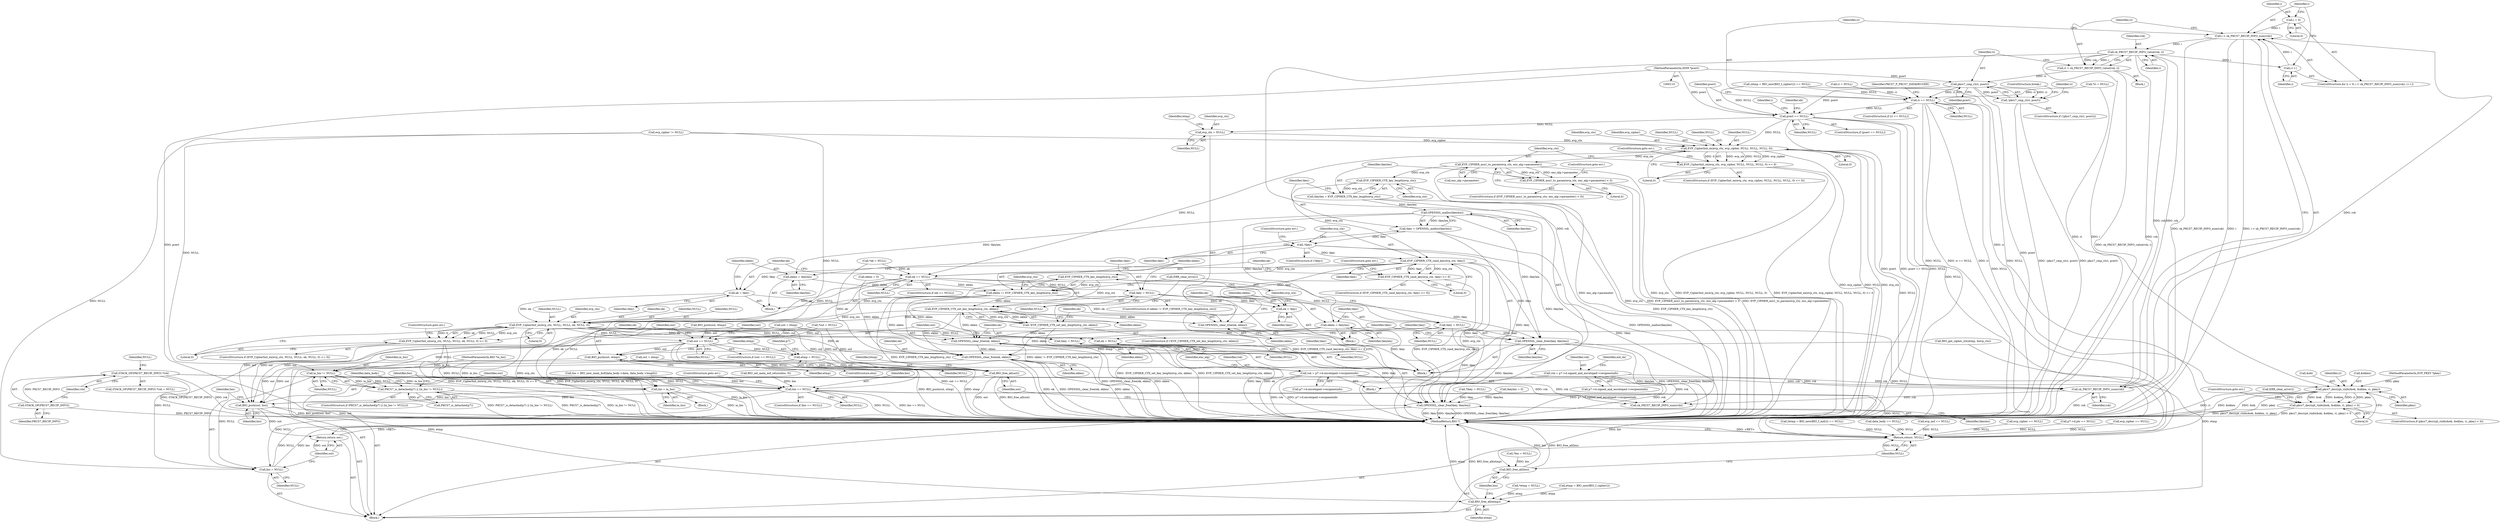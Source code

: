 digraph "0_openssl_59302b600e8d5b77ef144e447bb046fd7ab72686@pointer" {
"1000473" [label="(Call,pkcs7_cmp_ri(ri, pcert))"];
"1000466" [label="(Call,ri = sk_PKCS7_RECIP_INFO_value(rsk, i))"];
"1000468" [label="(Call,sk_PKCS7_RECIP_INFO_value(rsk, i))"];
"1000461" [label="(Call,sk_PKCS7_RECIP_INFO_num(rsk))"];
"1000314" [label="(Call,rsk = p7->d.enveloped->recipientinfo)"];
"1000159" [label="(Call,STACK_OF(PKCS7_RECIP_INFO) *rsk)"];
"1000160" [label="(Call,STACK_OF(PKCS7_RECIP_INFO))"];
"1000257" [label="(Call,rsk = p7->d.signed_and_enveloped->recipientinfo)"];
"1000459" [label="(Call,i < sk_PKCS7_RECIP_INFO_num(rsk))"];
"1000456" [label="(Call,i = 0)"];
"1000463" [label="(Call,i++)"];
"1000114" [label="(MethodParameterIn,X509 *pcert)"];
"1000472" [label="(Call,!pkcs7_cmp_ri(ri, pcert))"];
"1000481" [label="(Call,ri == NULL)"];
"1000490" [label="(Call,pcert == NULL)"];
"1000536" [label="(Call,evp_ctx = NULL)"];
"1000545" [label="(Call,EVP_CipherInit_ex(evp_ctx, evp_cipher, NULL, NULL, NULL, 0))"];
"1000544" [label="(Call,EVP_CipherInit_ex(evp_ctx, evp_cipher, NULL, NULL, NULL, 0) <= 0)"];
"1000556" [label="(Call,EVP_CIPHER_asn1_to_param(evp_ctx, enc_alg->parameter))"];
"1000555" [label="(Call,EVP_CIPHER_asn1_to_param(evp_ctx, enc_alg->parameter) < 0)"];
"1000565" [label="(Call,EVP_CIPHER_CTX_key_length(evp_ctx))"];
"1000563" [label="(Call,tkeylen = EVP_CIPHER_CTX_key_length(evp_ctx))"];
"1000569" [label="(Call,OPENSSL_malloc(tkeylen))"];
"1000567" [label="(Call,tkey = OPENSSL_malloc(tkeylen))"];
"1000572" [label="(Call,!tkey)"];
"1000577" [label="(Call,EVP_CIPHER_CTX_rand_key(evp_ctx, tkey))"];
"1000576" [label="(Call,EVP_CIPHER_CTX_rand_key(evp_ctx, tkey) <= 0)"];
"1000587" [label="(Call,ek = tkey)"];
"1000608" [label="(Call,OPENSSL_clear_free(ek, eklen))"];
"1000623" [label="(Call,EVP_CipherInit_ex(evp_ctx, NULL, NULL, ek, NULL, 0))"];
"1000622" [label="(Call,EVP_CipherInit_ex(evp_ctx, NULL, NULL, ek, NULL, 0) <= 0)"];
"1000632" [label="(Call,OPENSSL_clear_free(ek, eklen))"];
"1000709" [label="(Call,OPENSSL_clear_free(ek, eklen))"];
"1000635" [label="(Call,ek = NULL)"];
"1000641" [label="(Call,tkey = NULL)"];
"1000712" [label="(Call,OPENSSL_clear_free(tkey, tkeylen))"];
"1000645" [label="(Call,out == NULL)"];
"1000652" [label="(Call,BIO_push(out, etmp))"];
"1000700" [label="(Call,BIO_push(out, bio))"];
"1000706" [label="(Return,return out;)"];
"1000715" [label="(Call,BIO_free_all(out))"];
"1000655" [label="(Call,etmp = NULL)"];
"1000719" [label="(Call,BIO_free_all(etmp))"];
"1000662" [label="(Call,in_bio != NULL)"];
"1000659" [label="(Call,PKCS7_is_detached(p7) || (in_bio != NULL))"];
"1000666" [label="(Call,bio = in_bio)"];
"1000696" [label="(Call,bio == NULL)"];
"1000703" [label="(Call,bio = NULL)"];
"1000721" [label="(Call,BIO_free_all(bio))"];
"1000723" [label="(Return,return  NULL;)"];
"1000599" [label="(Call,EVP_CIPHER_CTX_key_length(evp_ctx))"];
"1000597" [label="(Call,eklen != EVP_CIPHER_CTX_key_length(evp_ctx))"];
"1000604" [label="(Call,EVP_CIPHER_CTX_set_key_length(evp_ctx, eklen))"];
"1000603" [label="(Call,!EVP_CIPHER_CTX_set_key_length(evp_ctx, eklen))"];
"1000611" [label="(Call,ek = tkey)"];
"1000638" [label="(Call,OPENSSL_clear_free(tkey, tkeylen))"];
"1000590" [label="(Call,eklen = tkeylen)"];
"1000614" [label="(Call,eklen = tkeylen)"];
"1000583" [label="(Call,ek == NULL)"];
"1000593" [label="(Call,tkey = NULL)"];
"1000617" [label="(Call,tkey = NULL)"];
"1000526" [label="(Call,pkcs7_decrypt_rinfo(&ek, &eklen, ri, pkey))"];
"1000525" [label="(Call,pkcs7_decrypt_rinfo(&ek, &eklen, ri, pkey) < 0)"];
"1000572" [label="(Call,!tkey)"];
"1000564" [label="(Identifier,tkeylen)"];
"1000714" [label="(Identifier,tkeylen)"];
"1000467" [label="(Identifier,ri)"];
"1000711" [label="(Identifier,eklen)"];
"1000486" [label="(Identifier,PKCS7_F_PKCS7_DATADECODE)"];
"1000464" [label="(Identifier,i)"];
"1000315" [label="(Identifier,rsk)"];
"1000462" [label="(Identifier,rsk)"];
"1000258" [label="(Identifier,rsk)"];
"1000646" [label="(Identifier,out)"];
"1000314" [label="(Call,rsk = p7->d.enveloped->recipientinfo)"];
"1000257" [label="(Call,rsk = p7->d.signed_and_enveloped->recipientinfo)"];
"1000610" [label="(Identifier,eklen)"];
"1000618" [label="(Identifier,tkey)"];
"1000652" [label="(Call,BIO_push(out, etmp))"];
"1000661" [label="(Identifier,p7)"];
"1000696" [label="(Call,bio == NULL)"];
"1000181" [label="(Call,tkeylen = 0)"];
"1000695" [label="(ControlStructure,if (bio == NULL))"];
"1000468" [label="(Call,sk_PKCS7_RECIP_INFO_value(rsk, i))"];
"1000636" [label="(Identifier,ek)"];
"1000609" [label="(Identifier,ek)"];
"1000548" [label="(Identifier,NULL)"];
"1000591" [label="(Identifier,eklen)"];
"1000460" [label="(Identifier,i)"];
"1000441" [label="(Call,(etmp = BIO_new(BIO_f_cipher())) == NULL)"];
"1000664" [label="(Identifier,NULL)"];
"1000608" [label="(Call,OPENSSL_clear_free(ek, eklen))"];
"1000724" [label="(Identifier,NULL)"];
"1000410" [label="(Call,evp_md == NULL)"];
"1000573" [label="(Identifier,tkey)"];
"1000461" [label="(Call,sk_PKCS7_RECIP_INFO_num(rsk))"];
"1000635" [label="(Call,ek = NULL)"];
"1000162" [label="(Identifier,rsk)"];
"1000304" [label="(Call,evp_cipher == NULL)"];
"1000592" [label="(Identifier,tkeylen)"];
"1000470" [label="(Identifier,i)"];
"1000587" [label="(Call,ek = tkey)"];
"1000195" [label="(Call,p7->d.ptr == NULL)"];
"1000578" [label="(Identifier,evp_ctx)"];
"1000634" [label="(Identifier,eklen)"];
"1000115" [label="(Block,)"];
"1000537" [label="(Identifier,evp_ctx)"];
"1000533" [label="(Literal,0)"];
"1000585" [label="(Identifier,NULL)"];
"1000463" [label="(Call,i++)"];
"1000571" [label="(ControlStructure,if (!tkey))"];
"1000114" [label="(MethodParameterIn,X509 *pcert)"];
"1000639" [label="(Identifier,tkey)"];
"1000647" [label="(Identifier,NULL)"];
"1000709" [label="(Call,OPENSSL_clear_free(ek, eklen))"];
"1000581" [label="(ControlStructure,goto err;)"];
"1000352" [label="(Call,evp_cipher == NULL)"];
"1000456" [label="(Call,i = 0)"];
"1000568" [label="(Identifier,tkey)"];
"1000637" [label="(Identifier,NULL)"];
"1000597" [label="(Call,eklen != EVP_CIPHER_CTX_key_length(evp_ctx))"];
"1000649" [label="(Identifier,out)"];
"1000617" [label="(Call,tkey = NULL)"];
"1000595" [label="(Identifier,NULL)"];
"1000473" [label="(Call,pkcs7_cmp_ri(ri, pcert))"];
"1000593" [label="(Call,tkey = NULL)"];
"1000177" [label="(Call,eklen = 0)"];
"1000700" [label="(Call,BIO_push(out, bio))"];
"1000603" [label="(Call,!EVP_CIPHER_CTX_set_key_length(evp_ctx, eklen))"];
"1000496" [label="(Identifier,i)"];
"1000483" [label="(Identifier,NULL)"];
"1000653" [label="(Identifier,out)"];
"1000458" [label="(Literal,0)"];
"1000527" [label="(Call,&ek)"];
"1000605" [label="(Identifier,evp_ctx)"];
"1000719" [label="(Call,BIO_free_all(etmp))"];
"1000712" [label="(Call,OPENSSL_clear_free(tkey, tkeylen))"];
"1000596" [label="(ControlStructure,if (eklen != EVP_CIPHER_CTX_key_length(evp_ctx)))"];
"1000161" [label="(Identifier,PKCS7_RECIP_INFO)"];
"1000546" [label="(Identifier,evp_ctx)"];
"1000626" [label="(Identifier,NULL)"];
"1000119" [label="(Call,*out = NULL)"];
"1000457" [label="(Identifier,i)"];
"1000160" [label="(Call,STACK_OF(PKCS7_RECIP_INFO))"];
"1000575" [label="(ControlStructure,if (EVP_CIPHER_CTX_rand_key(evp_ctx, tkey) <= 0))"];
"1000492" [label="(Identifier,NULL)"];
"1000631" [label="(ControlStructure,goto err;)"];
"1000169" [label="(Call,*ek = NULL)"];
"1000477" [label="(Call,ri = NULL)"];
"1000557" [label="(Identifier,evp_ctx)"];
"1000707" [label="(Identifier,out)"];
"1000489" [label="(ControlStructure,if (pcert == NULL))"];
"1000544" [label="(Call,EVP_CipherInit_ex(evp_ctx, evp_cipher, NULL, NULL, NULL, 0) <= 0)"];
"1000588" [label="(Identifier,ek)"];
"1000725" [label="(MethodReturn,BIO *)"];
"1000619" [label="(Identifier,NULL)"];
"1000702" [label="(Identifier,bio)"];
"1000547" [label="(Identifier,evp_cipher)"];
"1000614" [label="(Call,eklen = tkeylen)"];
"1000642" [label="(Identifier,tkey)"];
"1000644" [label="(ControlStructure,if (out == NULL))"];
"1000558" [label="(Call,enc_alg->parameter)"];
"1000607" [label="(Block,)"];
"1000703" [label="(Call,bio = NULL)"];
"1000624" [label="(Identifier,evp_ctx)"];
"1000425" [label="(Call,out = btmp)"];
"1000648" [label="(Call,out = etmp)"];
"1000436" [label="(Call,evp_cipher != NULL)"];
"1000658" [label="(ControlStructure,if (PKCS7_is_detached(p7) || (in_bio != NULL)))"];
"1000677" [label="(Call,bio = BIO_new_mem_buf(data_body->data, data_body->length))"];
"1000482" [label="(Identifier,ri)"];
"1000721" [label="(Call,BIO_free_all(bio))"];
"1000490" [label="(Call,pcert == NULL)"];
"1000586" [label="(Block,)"];
"1000491" [label="(Identifier,pcert)"];
"1000475" [label="(Identifier,pcert)"];
"1000710" [label="(Identifier,ek)"];
"1000602" [label="(ControlStructure,if (!EVP_CIPHER_CTX_set_key_length(evp_ctx, eklen)))"];
"1000622" [label="(Call,EVP_CipherInit_ex(evp_ctx, NULL, NULL, ek, NULL, 0) <= 0)"];
"1000540" [label="(Identifier,etmp)"];
"1000666" [label="(Call,bio = in_bio)"];
"1000629" [label="(Literal,0)"];
"1000545" [label="(Call,EVP_CipherInit_ex(evp_ctx, evp_cipher, NULL, NULL, NULL, 0))"];
"1000531" [label="(Identifier,ri)"];
"1000600" [label="(Identifier,evp_ctx)"];
"1000553" [label="(ControlStructure,goto err;)"];
"1000604" [label="(Call,EVP_CIPHER_CTX_set_key_length(evp_ctx, eklen))"];
"1000529" [label="(Call,&eklen)"];
"1000535" [label="(Call,ERR_clear_error())"];
"1000574" [label="(ControlStructure,goto err;)"];
"1000474" [label="(Identifier,ri)"];
"1000480" [label="(ControlStructure,if (ri == NULL))"];
"1000538" [label="(Identifier,NULL)"];
"1000536" [label="(Call,evp_ctx = NULL)"];
"1000465" [label="(Block,)"];
"1000722" [label="(Identifier,bio)"];
"1000656" [label="(Identifier,etmp)"];
"1000621" [label="(ControlStructure,if (EVP_CipherInit_ex(evp_ctx, NULL, NULL, ek, NULL, 0) <= 0))"];
"1000611" [label="(Call,ek = tkey)"];
"1000554" [label="(ControlStructure,if (EVP_CIPHER_asn1_to_param(evp_ctx, enc_alg->parameter) < 0))"];
"1000567" [label="(Call,tkey = OPENSSL_malloc(tkeylen))"];
"1000539" [label="(Call,BIO_get_cipher_ctx(etmp, &evp_ctx))"];
"1000131" [label="(Call,*bio = NULL)"];
"1000706" [label="(Return,return out;)"];
"1000127" [label="(Call,*etmp = NULL)"];
"1000549" [label="(Identifier,NULL)"];
"1000699" [label="(ControlStructure,goto err;)"];
"1000532" [label="(Identifier,pkey)"];
"1000613" [label="(Identifier,tkey)"];
"1000623" [label="(Call,EVP_CipherInit_ex(evp_ctx, NULL, NULL, ek, NULL, 0))"];
"1000476" [label="(ControlStructure,break;)"];
"1000655" [label="(Call,etmp = NULL)"];
"1000563" [label="(Call,tkeylen = EVP_CIPHER_CTX_key_length(evp_ctx))"];
"1000713" [label="(Identifier,tkey)"];
"1000665" [label="(Block,)"];
"1000692" [label="(Call,BIO_set_mem_eof_return(bio, 0))"];
"1000525" [label="(Call,pkcs7_decrypt_rinfo(&ek, &eklen, ri, pkey) < 0)"];
"1000704" [label="(Identifier,bio)"];
"1000715" [label="(Call,BIO_free_all(out))"];
"1000524" [label="(ControlStructure,if (pkcs7_decrypt_rinfo(&ek, &eklen, ri, pkey) < 0))"];
"1000657" [label="(Identifier,NULL)"];
"1000705" [label="(Identifier,NULL)"];
"1000663" [label="(Identifier,in_bio)"];
"1000543" [label="(ControlStructure,if (EVP_CipherInit_ex(evp_ctx, evp_cipher, NULL, NULL, NULL, 0) <= 0))"];
"1000259" [label="(Call,p7->d.signed_and_enveloped->recipientinfo)"];
"1000158" [label="(Call,STACK_OF(PKCS7_RECIP_INFO) *rsk = NULL)"];
"1000662" [label="(Call,in_bio != NULL)"];
"1000697" [label="(Identifier,bio)"];
"1000579" [label="(Identifier,tkey)"];
"1000582" [label="(ControlStructure,if (ek == NULL))"];
"1000324" [label="(Identifier,enc_alg)"];
"1000569" [label="(Call,OPENSSL_malloc(tkeylen))"];
"1000612" [label="(Identifier,ek)"];
"1000641" [label="(Call,tkey = NULL)"];
"1000667" [label="(Identifier,bio)"];
"1000481" [label="(Call,ri == NULL)"];
"1000439" [label="(Block,)"];
"1000674" [label="(Identifier,data_body)"];
"1000388" [label="(Call,(btmp = BIO_new(BIO_f_md())) == NULL)"];
"1000562" [label="(ControlStructure,goto err;)"];
"1000316" [label="(Call,p7->d.enveloped->recipientinfo)"];
"1000500" [label="(Call,sk_PKCS7_RECIP_INFO_num(rsk))"];
"1000526" [label="(Call,pkcs7_decrypt_rinfo(&ek, &eklen, ri, pkey))"];
"1000221" [label="(Block,)"];
"1000570" [label="(Identifier,tkeylen)"];
"1000267" [label="(Identifier,md_sk)"];
"1000633" [label="(Identifier,ek)"];
"1000718" [label="(Identifier,btmp)"];
"1000643" [label="(Identifier,NULL)"];
"1000552" [label="(Literal,0)"];
"1000577" [label="(Call,EVP_CIPHER_CTX_rand_key(evp_ctx, tkey))"];
"1000576" [label="(Call,EVP_CIPHER_CTX_rand_key(evp_ctx, tkey) <= 0)"];
"1000584" [label="(Identifier,ek)"];
"1000627" [label="(Identifier,ek)"];
"1000478" [label="(Identifier,ri)"];
"1000628" [label="(Identifier,NULL)"];
"1000565" [label="(Call,EVP_CIPHER_CTX_key_length(evp_ctx))"];
"1000660" [label="(Call,PKCS7_is_detached(p7))"];
"1000701" [label="(Identifier,out)"];
"1000165" [label="(Call,*ri = NULL)"];
"1000466" [label="(Call,ri = sk_PKCS7_RECIP_INFO_value(rsk, i))"];
"1000698" [label="(Identifier,NULL)"];
"1000113" [label="(MethodParameterIn,BIO *in_bio)"];
"1000471" [label="(ControlStructure,if (!pkcs7_cmp_ri(ri, pcert)))"];
"1000716" [label="(Identifier,out)"];
"1000616" [label="(Identifier,tkeylen)"];
"1000589" [label="(Identifier,tkey)"];
"1000561" [label="(Literal,0)"];
"1000472" [label="(Call,!pkcs7_cmp_ri(ri, pcert))"];
"1000556" [label="(Call,EVP_CIPHER_asn1_to_param(evp_ctx, enc_alg->parameter))"];
"1000159" [label="(Call,STACK_OF(PKCS7_RECIP_INFO) *rsk)"];
"1000638" [label="(Call,OPENSSL_clear_free(tkey, tkeylen))"];
"1000632" [label="(Call,OPENSSL_clear_free(ek, eklen))"];
"1000112" [label="(MethodParameterIn,EVP_PKEY *pkey)"];
"1000630" [label="(Literal,0)"];
"1000659" [label="(Call,PKCS7_is_detached(p7) || (in_bio != NULL))"];
"1000429" [label="(Call,BIO_push(out, btmp))"];
"1000163" [label="(Identifier,NULL)"];
"1000580" [label="(Literal,0)"];
"1000723" [label="(Return,return  NULL;)"];
"1000551" [label="(Literal,0)"];
"1000528" [label="(Identifier,ek)"];
"1000645" [label="(Call,out == NULL)"];
"1000238" [label="(Call,data_body == NULL)"];
"1000625" [label="(Identifier,NULL)"];
"1000654" [label="(Identifier,etmp)"];
"1000620" [label="(Call,ERR_clear_error())"];
"1000550" [label="(Identifier,NULL)"];
"1000598" [label="(Identifier,eklen)"];
"1000469" [label="(Identifier,rsk)"];
"1000455" [label="(ControlStructure,for (i = 0; i < sk_PKCS7_RECIP_INFO_num(rsk); i++))"];
"1000599" [label="(Call,EVP_CIPHER_CTX_key_length(evp_ctx))"];
"1000173" [label="(Call,*tkey = NULL)"];
"1000566" [label="(Identifier,evp_ctx)"];
"1000651" [label="(ControlStructure,else)"];
"1000668" [label="(Identifier,in_bio)"];
"1000459" [label="(Call,i < sk_PKCS7_RECIP_INFO_num(rsk))"];
"1000606" [label="(Identifier,eklen)"];
"1000442" [label="(Call,etmp = BIO_new(BIO_f_cipher()))"];
"1000640" [label="(Identifier,tkeylen)"];
"1000615" [label="(Identifier,eklen)"];
"1000534" [label="(ControlStructure,goto err;)"];
"1000583" [label="(Call,ek == NULL)"];
"1000590" [label="(Call,eklen = tkeylen)"];
"1000555" [label="(Call,EVP_CIPHER_asn1_to_param(evp_ctx, enc_alg->parameter) < 0)"];
"1000720" [label="(Identifier,etmp)"];
"1000594" [label="(Identifier,tkey)"];
"1000473" -> "1000472"  [label="AST: "];
"1000473" -> "1000475"  [label="CFG: "];
"1000474" -> "1000473"  [label="AST: "];
"1000475" -> "1000473"  [label="AST: "];
"1000472" -> "1000473"  [label="CFG: "];
"1000473" -> "1000725"  [label="DDG: pcert"];
"1000473" -> "1000472"  [label="DDG: ri"];
"1000473" -> "1000472"  [label="DDG: pcert"];
"1000466" -> "1000473"  [label="DDG: ri"];
"1000114" -> "1000473"  [label="DDG: pcert"];
"1000473" -> "1000481"  [label="DDG: ri"];
"1000473" -> "1000490"  [label="DDG: pcert"];
"1000466" -> "1000465"  [label="AST: "];
"1000466" -> "1000468"  [label="CFG: "];
"1000467" -> "1000466"  [label="AST: "];
"1000468" -> "1000466"  [label="AST: "];
"1000474" -> "1000466"  [label="CFG: "];
"1000466" -> "1000725"  [label="DDG: sk_PKCS7_RECIP_INFO_value(rsk, i)"];
"1000468" -> "1000466"  [label="DDG: rsk"];
"1000468" -> "1000466"  [label="DDG: i"];
"1000468" -> "1000470"  [label="CFG: "];
"1000469" -> "1000468"  [label="AST: "];
"1000470" -> "1000468"  [label="AST: "];
"1000468" -> "1000725"  [label="DDG: rsk"];
"1000468" -> "1000725"  [label="DDG: i"];
"1000468" -> "1000461"  [label="DDG: rsk"];
"1000468" -> "1000463"  [label="DDG: i"];
"1000461" -> "1000468"  [label="DDG: rsk"];
"1000459" -> "1000468"  [label="DDG: i"];
"1000468" -> "1000500"  [label="DDG: rsk"];
"1000461" -> "1000459"  [label="AST: "];
"1000461" -> "1000462"  [label="CFG: "];
"1000462" -> "1000461"  [label="AST: "];
"1000459" -> "1000461"  [label="CFG: "];
"1000461" -> "1000725"  [label="DDG: rsk"];
"1000461" -> "1000459"  [label="DDG: rsk"];
"1000314" -> "1000461"  [label="DDG: rsk"];
"1000159" -> "1000461"  [label="DDG: rsk"];
"1000257" -> "1000461"  [label="DDG: rsk"];
"1000461" -> "1000500"  [label="DDG: rsk"];
"1000314" -> "1000221"  [label="AST: "];
"1000314" -> "1000316"  [label="CFG: "];
"1000315" -> "1000314"  [label="AST: "];
"1000316" -> "1000314"  [label="AST: "];
"1000324" -> "1000314"  [label="CFG: "];
"1000314" -> "1000725"  [label="DDG: rsk"];
"1000314" -> "1000725"  [label="DDG: p7->d.enveloped->recipientinfo"];
"1000314" -> "1000500"  [label="DDG: rsk"];
"1000159" -> "1000158"  [label="AST: "];
"1000159" -> "1000162"  [label="CFG: "];
"1000160" -> "1000159"  [label="AST: "];
"1000162" -> "1000159"  [label="AST: "];
"1000163" -> "1000159"  [label="CFG: "];
"1000159" -> "1000725"  [label="DDG: STACK_OF(PKCS7_RECIP_INFO)"];
"1000159" -> "1000725"  [label="DDG: rsk"];
"1000160" -> "1000159"  [label="DDG: PKCS7_RECIP_INFO"];
"1000159" -> "1000500"  [label="DDG: rsk"];
"1000160" -> "1000161"  [label="CFG: "];
"1000161" -> "1000160"  [label="AST: "];
"1000162" -> "1000160"  [label="CFG: "];
"1000160" -> "1000725"  [label="DDG: PKCS7_RECIP_INFO"];
"1000257" -> "1000221"  [label="AST: "];
"1000257" -> "1000259"  [label="CFG: "];
"1000258" -> "1000257"  [label="AST: "];
"1000259" -> "1000257"  [label="AST: "];
"1000267" -> "1000257"  [label="CFG: "];
"1000257" -> "1000725"  [label="DDG: p7->d.signed_and_enveloped->recipientinfo"];
"1000257" -> "1000725"  [label="DDG: rsk"];
"1000257" -> "1000500"  [label="DDG: rsk"];
"1000459" -> "1000455"  [label="AST: "];
"1000460" -> "1000459"  [label="AST: "];
"1000467" -> "1000459"  [label="CFG: "];
"1000482" -> "1000459"  [label="CFG: "];
"1000459" -> "1000725"  [label="DDG: sk_PKCS7_RECIP_INFO_num(rsk)"];
"1000459" -> "1000725"  [label="DDG: i"];
"1000459" -> "1000725"  [label="DDG: i < sk_PKCS7_RECIP_INFO_num(rsk)"];
"1000456" -> "1000459"  [label="DDG: i"];
"1000463" -> "1000459"  [label="DDG: i"];
"1000456" -> "1000455"  [label="AST: "];
"1000456" -> "1000458"  [label="CFG: "];
"1000457" -> "1000456"  [label="AST: "];
"1000458" -> "1000456"  [label="AST: "];
"1000460" -> "1000456"  [label="CFG: "];
"1000463" -> "1000455"  [label="AST: "];
"1000463" -> "1000464"  [label="CFG: "];
"1000464" -> "1000463"  [label="AST: "];
"1000460" -> "1000463"  [label="CFG: "];
"1000114" -> "1000110"  [label="AST: "];
"1000114" -> "1000725"  [label="DDG: pcert"];
"1000114" -> "1000490"  [label="DDG: pcert"];
"1000472" -> "1000471"  [label="AST: "];
"1000476" -> "1000472"  [label="CFG: "];
"1000478" -> "1000472"  [label="CFG: "];
"1000472" -> "1000725"  [label="DDG: !pkcs7_cmp_ri(ri, pcert)"];
"1000472" -> "1000725"  [label="DDG: pkcs7_cmp_ri(ri, pcert)"];
"1000481" -> "1000480"  [label="AST: "];
"1000481" -> "1000483"  [label="CFG: "];
"1000482" -> "1000481"  [label="AST: "];
"1000483" -> "1000481"  [label="AST: "];
"1000486" -> "1000481"  [label="CFG: "];
"1000491" -> "1000481"  [label="CFG: "];
"1000481" -> "1000725"  [label="DDG: NULL"];
"1000481" -> "1000725"  [label="DDG: ri == NULL"];
"1000481" -> "1000725"  [label="DDG: ri"];
"1000165" -> "1000481"  [label="DDG: ri"];
"1000477" -> "1000481"  [label="DDG: ri"];
"1000441" -> "1000481"  [label="DDG: NULL"];
"1000481" -> "1000490"  [label="DDG: NULL"];
"1000481" -> "1000526"  [label="DDG: ri"];
"1000481" -> "1000723"  [label="DDG: NULL"];
"1000490" -> "1000489"  [label="AST: "];
"1000490" -> "1000492"  [label="CFG: "];
"1000491" -> "1000490"  [label="AST: "];
"1000492" -> "1000490"  [label="AST: "];
"1000496" -> "1000490"  [label="CFG: "];
"1000528" -> "1000490"  [label="CFG: "];
"1000490" -> "1000725"  [label="DDG: pcert"];
"1000490" -> "1000725"  [label="DDG: pcert == NULL"];
"1000490" -> "1000725"  [label="DDG: NULL"];
"1000441" -> "1000490"  [label="DDG: NULL"];
"1000490" -> "1000536"  [label="DDG: NULL"];
"1000490" -> "1000545"  [label="DDG: NULL"];
"1000490" -> "1000723"  [label="DDG: NULL"];
"1000536" -> "1000439"  [label="AST: "];
"1000536" -> "1000538"  [label="CFG: "];
"1000537" -> "1000536"  [label="AST: "];
"1000538" -> "1000536"  [label="AST: "];
"1000540" -> "1000536"  [label="CFG: "];
"1000536" -> "1000545"  [label="DDG: evp_ctx"];
"1000545" -> "1000544"  [label="AST: "];
"1000545" -> "1000551"  [label="CFG: "];
"1000546" -> "1000545"  [label="AST: "];
"1000547" -> "1000545"  [label="AST: "];
"1000548" -> "1000545"  [label="AST: "];
"1000549" -> "1000545"  [label="AST: "];
"1000550" -> "1000545"  [label="AST: "];
"1000551" -> "1000545"  [label="AST: "];
"1000552" -> "1000545"  [label="CFG: "];
"1000545" -> "1000725"  [label="DDG: NULL"];
"1000545" -> "1000725"  [label="DDG: evp_ctx"];
"1000545" -> "1000725"  [label="DDG: evp_cipher"];
"1000545" -> "1000544"  [label="DDG: evp_ctx"];
"1000545" -> "1000544"  [label="DDG: NULL"];
"1000545" -> "1000544"  [label="DDG: evp_cipher"];
"1000545" -> "1000544"  [label="DDG: 0"];
"1000436" -> "1000545"  [label="DDG: evp_cipher"];
"1000545" -> "1000556"  [label="DDG: evp_ctx"];
"1000545" -> "1000583"  [label="DDG: NULL"];
"1000545" -> "1000723"  [label="DDG: NULL"];
"1000544" -> "1000543"  [label="AST: "];
"1000544" -> "1000552"  [label="CFG: "];
"1000552" -> "1000544"  [label="AST: "];
"1000553" -> "1000544"  [label="CFG: "];
"1000557" -> "1000544"  [label="CFG: "];
"1000544" -> "1000725"  [label="DDG: EVP_CipherInit_ex(evp_ctx, evp_cipher, NULL, NULL, NULL, 0)"];
"1000544" -> "1000725"  [label="DDG: EVP_CipherInit_ex(evp_ctx, evp_cipher, NULL, NULL, NULL, 0) <= 0"];
"1000556" -> "1000555"  [label="AST: "];
"1000556" -> "1000558"  [label="CFG: "];
"1000557" -> "1000556"  [label="AST: "];
"1000558" -> "1000556"  [label="AST: "];
"1000561" -> "1000556"  [label="CFG: "];
"1000556" -> "1000725"  [label="DDG: evp_ctx"];
"1000556" -> "1000725"  [label="DDG: enc_alg->parameter"];
"1000556" -> "1000555"  [label="DDG: evp_ctx"];
"1000556" -> "1000555"  [label="DDG: enc_alg->parameter"];
"1000556" -> "1000565"  [label="DDG: evp_ctx"];
"1000555" -> "1000554"  [label="AST: "];
"1000555" -> "1000561"  [label="CFG: "];
"1000561" -> "1000555"  [label="AST: "];
"1000562" -> "1000555"  [label="CFG: "];
"1000564" -> "1000555"  [label="CFG: "];
"1000555" -> "1000725"  [label="DDG: EVP_CIPHER_asn1_to_param(evp_ctx, enc_alg->parameter) < 0"];
"1000555" -> "1000725"  [label="DDG: EVP_CIPHER_asn1_to_param(evp_ctx, enc_alg->parameter)"];
"1000565" -> "1000563"  [label="AST: "];
"1000565" -> "1000566"  [label="CFG: "];
"1000566" -> "1000565"  [label="AST: "];
"1000563" -> "1000565"  [label="CFG: "];
"1000565" -> "1000725"  [label="DDG: evp_ctx"];
"1000565" -> "1000563"  [label="DDG: evp_ctx"];
"1000565" -> "1000577"  [label="DDG: evp_ctx"];
"1000563" -> "1000439"  [label="AST: "];
"1000564" -> "1000563"  [label="AST: "];
"1000568" -> "1000563"  [label="CFG: "];
"1000563" -> "1000725"  [label="DDG: EVP_CIPHER_CTX_key_length(evp_ctx)"];
"1000563" -> "1000569"  [label="DDG: tkeylen"];
"1000569" -> "1000567"  [label="AST: "];
"1000569" -> "1000570"  [label="CFG: "];
"1000570" -> "1000569"  [label="AST: "];
"1000567" -> "1000569"  [label="CFG: "];
"1000569" -> "1000567"  [label="DDG: tkeylen"];
"1000569" -> "1000590"  [label="DDG: tkeylen"];
"1000569" -> "1000614"  [label="DDG: tkeylen"];
"1000569" -> "1000638"  [label="DDG: tkeylen"];
"1000569" -> "1000712"  [label="DDG: tkeylen"];
"1000567" -> "1000439"  [label="AST: "];
"1000568" -> "1000567"  [label="AST: "];
"1000573" -> "1000567"  [label="CFG: "];
"1000567" -> "1000725"  [label="DDG: OPENSSL_malloc(tkeylen)"];
"1000567" -> "1000572"  [label="DDG: tkey"];
"1000572" -> "1000571"  [label="AST: "];
"1000572" -> "1000573"  [label="CFG: "];
"1000573" -> "1000572"  [label="AST: "];
"1000574" -> "1000572"  [label="CFG: "];
"1000578" -> "1000572"  [label="CFG: "];
"1000572" -> "1000725"  [label="DDG: !tkey"];
"1000572" -> "1000577"  [label="DDG: tkey"];
"1000572" -> "1000712"  [label="DDG: tkey"];
"1000577" -> "1000576"  [label="AST: "];
"1000577" -> "1000579"  [label="CFG: "];
"1000578" -> "1000577"  [label="AST: "];
"1000579" -> "1000577"  [label="AST: "];
"1000580" -> "1000577"  [label="CFG: "];
"1000577" -> "1000725"  [label="DDG: evp_ctx"];
"1000577" -> "1000576"  [label="DDG: evp_ctx"];
"1000577" -> "1000576"  [label="DDG: tkey"];
"1000577" -> "1000587"  [label="DDG: tkey"];
"1000577" -> "1000599"  [label="DDG: evp_ctx"];
"1000577" -> "1000611"  [label="DDG: tkey"];
"1000577" -> "1000638"  [label="DDG: tkey"];
"1000577" -> "1000712"  [label="DDG: tkey"];
"1000576" -> "1000575"  [label="AST: "];
"1000576" -> "1000580"  [label="CFG: "];
"1000580" -> "1000576"  [label="AST: "];
"1000581" -> "1000576"  [label="CFG: "];
"1000584" -> "1000576"  [label="CFG: "];
"1000576" -> "1000725"  [label="DDG: EVP_CIPHER_CTX_rand_key(evp_ctx, tkey)"];
"1000576" -> "1000725"  [label="DDG: EVP_CIPHER_CTX_rand_key(evp_ctx, tkey) <= 0"];
"1000587" -> "1000586"  [label="AST: "];
"1000587" -> "1000589"  [label="CFG: "];
"1000588" -> "1000587"  [label="AST: "];
"1000589" -> "1000587"  [label="AST: "];
"1000591" -> "1000587"  [label="CFG: "];
"1000587" -> "1000608"  [label="DDG: ek"];
"1000587" -> "1000623"  [label="DDG: ek"];
"1000608" -> "1000607"  [label="AST: "];
"1000608" -> "1000610"  [label="CFG: "];
"1000609" -> "1000608"  [label="AST: "];
"1000610" -> "1000608"  [label="AST: "];
"1000612" -> "1000608"  [label="CFG: "];
"1000583" -> "1000608"  [label="DDG: ek"];
"1000604" -> "1000608"  [label="DDG: eklen"];
"1000623" -> "1000622"  [label="AST: "];
"1000623" -> "1000629"  [label="CFG: "];
"1000624" -> "1000623"  [label="AST: "];
"1000625" -> "1000623"  [label="AST: "];
"1000626" -> "1000623"  [label="AST: "];
"1000627" -> "1000623"  [label="AST: "];
"1000628" -> "1000623"  [label="AST: "];
"1000629" -> "1000623"  [label="AST: "];
"1000630" -> "1000623"  [label="CFG: "];
"1000623" -> "1000725"  [label="DDG: NULL"];
"1000623" -> "1000725"  [label="DDG: evp_ctx"];
"1000623" -> "1000622"  [label="DDG: ek"];
"1000623" -> "1000622"  [label="DDG: NULL"];
"1000623" -> "1000622"  [label="DDG: evp_ctx"];
"1000623" -> "1000622"  [label="DDG: 0"];
"1000599" -> "1000623"  [label="DDG: evp_ctx"];
"1000604" -> "1000623"  [label="DDG: evp_ctx"];
"1000583" -> "1000623"  [label="DDG: NULL"];
"1000583" -> "1000623"  [label="DDG: ek"];
"1000611" -> "1000623"  [label="DDG: ek"];
"1000623" -> "1000632"  [label="DDG: ek"];
"1000623" -> "1000635"  [label="DDG: NULL"];
"1000623" -> "1000641"  [label="DDG: NULL"];
"1000623" -> "1000645"  [label="DDG: NULL"];
"1000623" -> "1000709"  [label="DDG: ek"];
"1000623" -> "1000723"  [label="DDG: NULL"];
"1000622" -> "1000621"  [label="AST: "];
"1000622" -> "1000630"  [label="CFG: "];
"1000630" -> "1000622"  [label="AST: "];
"1000631" -> "1000622"  [label="CFG: "];
"1000633" -> "1000622"  [label="CFG: "];
"1000622" -> "1000725"  [label="DDG: EVP_CipherInit_ex(evp_ctx, NULL, NULL, ek, NULL, 0) <= 0"];
"1000622" -> "1000725"  [label="DDG: EVP_CipherInit_ex(evp_ctx, NULL, NULL, ek, NULL, 0)"];
"1000632" -> "1000439"  [label="AST: "];
"1000632" -> "1000634"  [label="CFG: "];
"1000633" -> "1000632"  [label="AST: "];
"1000634" -> "1000632"  [label="AST: "];
"1000636" -> "1000632"  [label="CFG: "];
"1000632" -> "1000725"  [label="DDG: OPENSSL_clear_free(ek, eklen)"];
"1000632" -> "1000725"  [label="DDG: eklen"];
"1000597" -> "1000632"  [label="DDG: eklen"];
"1000614" -> "1000632"  [label="DDG: eklen"];
"1000604" -> "1000632"  [label="DDG: eklen"];
"1000632" -> "1000709"  [label="DDG: eklen"];
"1000709" -> "1000115"  [label="AST: "];
"1000709" -> "1000711"  [label="CFG: "];
"1000710" -> "1000709"  [label="AST: "];
"1000711" -> "1000709"  [label="AST: "];
"1000713" -> "1000709"  [label="CFG: "];
"1000709" -> "1000725"  [label="DDG: OPENSSL_clear_free(ek, eklen)"];
"1000709" -> "1000725"  [label="DDG: eklen"];
"1000709" -> "1000725"  [label="DDG: ek"];
"1000635" -> "1000709"  [label="DDG: ek"];
"1000169" -> "1000709"  [label="DDG: ek"];
"1000177" -> "1000709"  [label="DDG: eklen"];
"1000597" -> "1000709"  [label="DDG: eklen"];
"1000614" -> "1000709"  [label="DDG: eklen"];
"1000604" -> "1000709"  [label="DDG: eklen"];
"1000635" -> "1000439"  [label="AST: "];
"1000635" -> "1000637"  [label="CFG: "];
"1000636" -> "1000635"  [label="AST: "];
"1000637" -> "1000635"  [label="AST: "];
"1000639" -> "1000635"  [label="CFG: "];
"1000635" -> "1000725"  [label="DDG: ek"];
"1000641" -> "1000439"  [label="AST: "];
"1000641" -> "1000643"  [label="CFG: "];
"1000642" -> "1000641"  [label="AST: "];
"1000643" -> "1000641"  [label="AST: "];
"1000646" -> "1000641"  [label="CFG: "];
"1000641" -> "1000725"  [label="DDG: tkey"];
"1000641" -> "1000712"  [label="DDG: tkey"];
"1000712" -> "1000115"  [label="AST: "];
"1000712" -> "1000714"  [label="CFG: "];
"1000713" -> "1000712"  [label="AST: "];
"1000714" -> "1000712"  [label="AST: "];
"1000716" -> "1000712"  [label="CFG: "];
"1000712" -> "1000725"  [label="DDG: tkeylen"];
"1000712" -> "1000725"  [label="DDG: OPENSSL_clear_free(tkey, tkeylen)"];
"1000712" -> "1000725"  [label="DDG: tkey"];
"1000617" -> "1000712"  [label="DDG: tkey"];
"1000593" -> "1000712"  [label="DDG: tkey"];
"1000173" -> "1000712"  [label="DDG: tkey"];
"1000181" -> "1000712"  [label="DDG: tkeylen"];
"1000638" -> "1000712"  [label="DDG: tkeylen"];
"1000645" -> "1000644"  [label="AST: "];
"1000645" -> "1000647"  [label="CFG: "];
"1000646" -> "1000645"  [label="AST: "];
"1000647" -> "1000645"  [label="AST: "];
"1000649" -> "1000645"  [label="CFG: "];
"1000653" -> "1000645"  [label="CFG: "];
"1000645" -> "1000725"  [label="DDG: out == NULL"];
"1000425" -> "1000645"  [label="DDG: out"];
"1000119" -> "1000645"  [label="DDG: out"];
"1000429" -> "1000645"  [label="DDG: out"];
"1000645" -> "1000652"  [label="DDG: out"];
"1000645" -> "1000655"  [label="DDG: NULL"];
"1000645" -> "1000662"  [label="DDG: NULL"];
"1000645" -> "1000696"  [label="DDG: NULL"];
"1000645" -> "1000703"  [label="DDG: NULL"];
"1000652" -> "1000651"  [label="AST: "];
"1000652" -> "1000654"  [label="CFG: "];
"1000653" -> "1000652"  [label="AST: "];
"1000654" -> "1000652"  [label="AST: "];
"1000656" -> "1000652"  [label="CFG: "];
"1000652" -> "1000725"  [label="DDG: BIO_push(out, etmp)"];
"1000539" -> "1000652"  [label="DDG: etmp"];
"1000652" -> "1000700"  [label="DDG: out"];
"1000652" -> "1000715"  [label="DDG: out"];
"1000700" -> "1000115"  [label="AST: "];
"1000700" -> "1000702"  [label="CFG: "];
"1000701" -> "1000700"  [label="AST: "];
"1000702" -> "1000700"  [label="AST: "];
"1000704" -> "1000700"  [label="CFG: "];
"1000700" -> "1000725"  [label="DDG: BIO_push(out, bio)"];
"1000700" -> "1000725"  [label="DDG: out"];
"1000425" -> "1000700"  [label="DDG: out"];
"1000648" -> "1000700"  [label="DDG: out"];
"1000119" -> "1000700"  [label="DDG: out"];
"1000429" -> "1000700"  [label="DDG: out"];
"1000696" -> "1000700"  [label="DDG: bio"];
"1000666" -> "1000700"  [label="DDG: bio"];
"1000700" -> "1000706"  [label="DDG: out"];
"1000706" -> "1000115"  [label="AST: "];
"1000706" -> "1000707"  [label="CFG: "];
"1000707" -> "1000706"  [label="AST: "];
"1000725" -> "1000706"  [label="CFG: "];
"1000706" -> "1000725"  [label="DDG: <RET>"];
"1000707" -> "1000706"  [label="DDG: out"];
"1000715" -> "1000115"  [label="AST: "];
"1000715" -> "1000716"  [label="CFG: "];
"1000716" -> "1000715"  [label="AST: "];
"1000718" -> "1000715"  [label="CFG: "];
"1000715" -> "1000725"  [label="DDG: out"];
"1000715" -> "1000725"  [label="DDG: BIO_free_all(out)"];
"1000425" -> "1000715"  [label="DDG: out"];
"1000648" -> "1000715"  [label="DDG: out"];
"1000119" -> "1000715"  [label="DDG: out"];
"1000429" -> "1000715"  [label="DDG: out"];
"1000655" -> "1000439"  [label="AST: "];
"1000655" -> "1000657"  [label="CFG: "];
"1000656" -> "1000655"  [label="AST: "];
"1000657" -> "1000655"  [label="AST: "];
"1000661" -> "1000655"  [label="CFG: "];
"1000655" -> "1000725"  [label="DDG: etmp"];
"1000655" -> "1000719"  [label="DDG: etmp"];
"1000719" -> "1000115"  [label="AST: "];
"1000719" -> "1000720"  [label="CFG: "];
"1000720" -> "1000719"  [label="AST: "];
"1000722" -> "1000719"  [label="CFG: "];
"1000719" -> "1000725"  [label="DDG: etmp"];
"1000719" -> "1000725"  [label="DDG: BIO_free_all(etmp)"];
"1000539" -> "1000719"  [label="DDG: etmp"];
"1000442" -> "1000719"  [label="DDG: etmp"];
"1000127" -> "1000719"  [label="DDG: etmp"];
"1000662" -> "1000659"  [label="AST: "];
"1000662" -> "1000664"  [label="CFG: "];
"1000663" -> "1000662"  [label="AST: "];
"1000664" -> "1000662"  [label="AST: "];
"1000659" -> "1000662"  [label="CFG: "];
"1000662" -> "1000725"  [label="DDG: in_bio"];
"1000662" -> "1000659"  [label="DDG: in_bio"];
"1000662" -> "1000659"  [label="DDG: NULL"];
"1000113" -> "1000662"  [label="DDG: in_bio"];
"1000436" -> "1000662"  [label="DDG: NULL"];
"1000662" -> "1000666"  [label="DDG: in_bio"];
"1000662" -> "1000696"  [label="DDG: NULL"];
"1000662" -> "1000703"  [label="DDG: NULL"];
"1000659" -> "1000658"  [label="AST: "];
"1000659" -> "1000660"  [label="CFG: "];
"1000660" -> "1000659"  [label="AST: "];
"1000667" -> "1000659"  [label="CFG: "];
"1000674" -> "1000659"  [label="CFG: "];
"1000659" -> "1000725"  [label="DDG: PKCS7_is_detached(p7)"];
"1000659" -> "1000725"  [label="DDG: in_bio != NULL"];
"1000659" -> "1000725"  [label="DDG: PKCS7_is_detached(p7) || (in_bio != NULL)"];
"1000660" -> "1000659"  [label="DDG: p7"];
"1000666" -> "1000665"  [label="AST: "];
"1000666" -> "1000668"  [label="CFG: "];
"1000667" -> "1000666"  [label="AST: "];
"1000668" -> "1000666"  [label="AST: "];
"1000701" -> "1000666"  [label="CFG: "];
"1000666" -> "1000725"  [label="DDG: in_bio"];
"1000113" -> "1000666"  [label="DDG: in_bio"];
"1000696" -> "1000695"  [label="AST: "];
"1000696" -> "1000698"  [label="CFG: "];
"1000697" -> "1000696"  [label="AST: "];
"1000698" -> "1000696"  [label="AST: "];
"1000699" -> "1000696"  [label="CFG: "];
"1000701" -> "1000696"  [label="CFG: "];
"1000696" -> "1000725"  [label="DDG: bio == NULL"];
"1000696" -> "1000725"  [label="DDG: NULL"];
"1000692" -> "1000696"  [label="DDG: bio"];
"1000677" -> "1000696"  [label="DDG: bio"];
"1000436" -> "1000696"  [label="DDG: NULL"];
"1000696" -> "1000703"  [label="DDG: NULL"];
"1000696" -> "1000721"  [label="DDG: bio"];
"1000696" -> "1000723"  [label="DDG: NULL"];
"1000703" -> "1000115"  [label="AST: "];
"1000703" -> "1000705"  [label="CFG: "];
"1000704" -> "1000703"  [label="AST: "];
"1000705" -> "1000703"  [label="AST: "];
"1000707" -> "1000703"  [label="CFG: "];
"1000703" -> "1000725"  [label="DDG: NULL"];
"1000703" -> "1000725"  [label="DDG: bio"];
"1000436" -> "1000703"  [label="DDG: NULL"];
"1000721" -> "1000115"  [label="AST: "];
"1000721" -> "1000722"  [label="CFG: "];
"1000722" -> "1000721"  [label="AST: "];
"1000724" -> "1000721"  [label="CFG: "];
"1000721" -> "1000725"  [label="DDG: BIO_free_all(bio)"];
"1000721" -> "1000725"  [label="DDG: bio"];
"1000131" -> "1000721"  [label="DDG: bio"];
"1000723" -> "1000115"  [label="AST: "];
"1000723" -> "1000724"  [label="CFG: "];
"1000724" -> "1000723"  [label="AST: "];
"1000725" -> "1000723"  [label="CFG: "];
"1000723" -> "1000725"  [label="DDG: <RET>"];
"1000724" -> "1000723"  [label="DDG: NULL"];
"1000195" -> "1000723"  [label="DDG: NULL"];
"1000410" -> "1000723"  [label="DDG: NULL"];
"1000441" -> "1000723"  [label="DDG: NULL"];
"1000304" -> "1000723"  [label="DDG: NULL"];
"1000352" -> "1000723"  [label="DDG: NULL"];
"1000238" -> "1000723"  [label="DDG: NULL"];
"1000388" -> "1000723"  [label="DDG: NULL"];
"1000599" -> "1000597"  [label="AST: "];
"1000599" -> "1000600"  [label="CFG: "];
"1000600" -> "1000599"  [label="AST: "];
"1000597" -> "1000599"  [label="CFG: "];
"1000599" -> "1000597"  [label="DDG: evp_ctx"];
"1000599" -> "1000604"  [label="DDG: evp_ctx"];
"1000597" -> "1000596"  [label="AST: "];
"1000598" -> "1000597"  [label="AST: "];
"1000605" -> "1000597"  [label="CFG: "];
"1000620" -> "1000597"  [label="CFG: "];
"1000597" -> "1000725"  [label="DDG: EVP_CIPHER_CTX_key_length(evp_ctx)"];
"1000597" -> "1000725"  [label="DDG: eklen != EVP_CIPHER_CTX_key_length(evp_ctx)"];
"1000177" -> "1000597"  [label="DDG: eklen"];
"1000590" -> "1000597"  [label="DDG: eklen"];
"1000597" -> "1000604"  [label="DDG: eklen"];
"1000604" -> "1000603"  [label="AST: "];
"1000604" -> "1000606"  [label="CFG: "];
"1000605" -> "1000604"  [label="AST: "];
"1000606" -> "1000604"  [label="AST: "];
"1000603" -> "1000604"  [label="CFG: "];
"1000604" -> "1000603"  [label="DDG: evp_ctx"];
"1000604" -> "1000603"  [label="DDG: eklen"];
"1000603" -> "1000602"  [label="AST: "];
"1000609" -> "1000603"  [label="CFG: "];
"1000620" -> "1000603"  [label="CFG: "];
"1000603" -> "1000725"  [label="DDG: EVP_CIPHER_CTX_set_key_length(evp_ctx, eklen)"];
"1000603" -> "1000725"  [label="DDG: !EVP_CIPHER_CTX_set_key_length(evp_ctx, eklen)"];
"1000611" -> "1000607"  [label="AST: "];
"1000611" -> "1000613"  [label="CFG: "];
"1000612" -> "1000611"  [label="AST: "];
"1000613" -> "1000611"  [label="AST: "];
"1000615" -> "1000611"  [label="CFG: "];
"1000593" -> "1000611"  [label="DDG: tkey"];
"1000638" -> "1000439"  [label="AST: "];
"1000638" -> "1000640"  [label="CFG: "];
"1000639" -> "1000638"  [label="AST: "];
"1000640" -> "1000638"  [label="AST: "];
"1000642" -> "1000638"  [label="CFG: "];
"1000638" -> "1000725"  [label="DDG: OPENSSL_clear_free(tkey, tkeylen)"];
"1000638" -> "1000725"  [label="DDG: tkeylen"];
"1000617" -> "1000638"  [label="DDG: tkey"];
"1000593" -> "1000638"  [label="DDG: tkey"];
"1000590" -> "1000586"  [label="AST: "];
"1000590" -> "1000592"  [label="CFG: "];
"1000591" -> "1000590"  [label="AST: "];
"1000592" -> "1000590"  [label="AST: "];
"1000594" -> "1000590"  [label="CFG: "];
"1000614" -> "1000607"  [label="AST: "];
"1000614" -> "1000616"  [label="CFG: "];
"1000615" -> "1000614"  [label="AST: "];
"1000616" -> "1000614"  [label="AST: "];
"1000618" -> "1000614"  [label="CFG: "];
"1000583" -> "1000582"  [label="AST: "];
"1000583" -> "1000585"  [label="CFG: "];
"1000584" -> "1000583"  [label="AST: "];
"1000585" -> "1000583"  [label="AST: "];
"1000588" -> "1000583"  [label="CFG: "];
"1000598" -> "1000583"  [label="CFG: "];
"1000583" -> "1000725"  [label="DDG: ek == NULL"];
"1000169" -> "1000583"  [label="DDG: ek"];
"1000583" -> "1000593"  [label="DDG: NULL"];
"1000583" -> "1000617"  [label="DDG: NULL"];
"1000593" -> "1000586"  [label="AST: "];
"1000593" -> "1000595"  [label="CFG: "];
"1000594" -> "1000593"  [label="AST: "];
"1000595" -> "1000593"  [label="AST: "];
"1000598" -> "1000593"  [label="CFG: "];
"1000617" -> "1000607"  [label="AST: "];
"1000617" -> "1000619"  [label="CFG: "];
"1000618" -> "1000617"  [label="AST: "];
"1000619" -> "1000617"  [label="AST: "];
"1000620" -> "1000617"  [label="CFG: "];
"1000526" -> "1000525"  [label="AST: "];
"1000526" -> "1000532"  [label="CFG: "];
"1000527" -> "1000526"  [label="AST: "];
"1000529" -> "1000526"  [label="AST: "];
"1000531" -> "1000526"  [label="AST: "];
"1000532" -> "1000526"  [label="AST: "];
"1000533" -> "1000526"  [label="CFG: "];
"1000526" -> "1000725"  [label="DDG: ri"];
"1000526" -> "1000725"  [label="DDG: &eklen"];
"1000526" -> "1000725"  [label="DDG: &ek"];
"1000526" -> "1000725"  [label="DDG: pkey"];
"1000526" -> "1000525"  [label="DDG: &ek"];
"1000526" -> "1000525"  [label="DDG: &eklen"];
"1000526" -> "1000525"  [label="DDG: ri"];
"1000526" -> "1000525"  [label="DDG: pkey"];
"1000165" -> "1000526"  [label="DDG: ri"];
"1000112" -> "1000526"  [label="DDG: pkey"];
"1000525" -> "1000524"  [label="AST: "];
"1000525" -> "1000533"  [label="CFG: "];
"1000533" -> "1000525"  [label="AST: "];
"1000534" -> "1000525"  [label="CFG: "];
"1000535" -> "1000525"  [label="CFG: "];
"1000525" -> "1000725"  [label="DDG: pkcs7_decrypt_rinfo(&ek, &eklen, ri, pkey) < 0"];
"1000525" -> "1000725"  [label="DDG: pkcs7_decrypt_rinfo(&ek, &eklen, ri, pkey)"];
}
